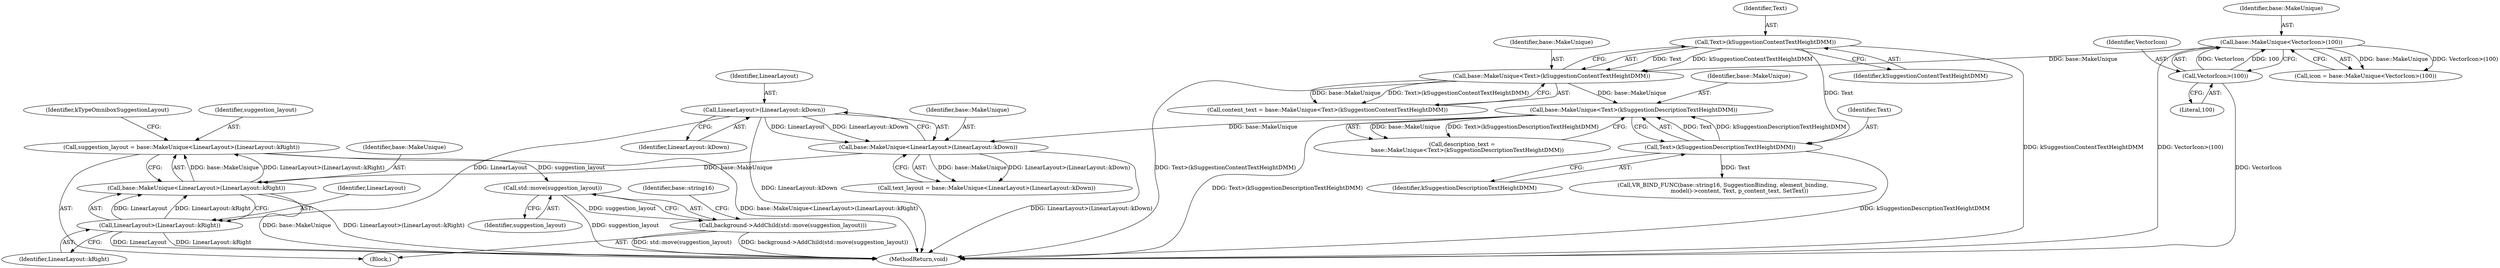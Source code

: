 digraph "0_Chrome_a79e1bbb765af34d446e42d34cd00a312b381113@API" {
"1000282" [label="(Call,std::move(suggestion_layout))"];
"1000234" [label="(Call,suggestion_layout = base::MakeUnique<LinearLayout>(LinearLayout::kRight))"];
"1000236" [label="(Call,base::MakeUnique<LinearLayout>(LinearLayout::kRight))"];
"1000211" [label="(Call,base::MakeUnique<LinearLayout>(LinearLayout::kDown))"];
"1000179" [label="(Call,base::MakeUnique<Text>(kSuggestionDescriptionTextHeightDMM))"];
"1000147" [label="(Call,base::MakeUnique<Text>(kSuggestionContentTextHeightDMM))"];
"1000109" [label="(Call,base::MakeUnique<VectorIcon>(100))"];
"1000111" [label="(Call,VectorIcon>(100))"];
"1000149" [label="(Call,Text>(kSuggestionContentTextHeightDMM))"];
"1000181" [label="(Call,Text>(kSuggestionDescriptionTextHeightDMM))"];
"1000213" [label="(Call,LinearLayout>(LinearLayout::kDown))"];
"1000238" [label="(Call,LinearLayout>(LinearLayout::kRight))"];
"1000281" [label="(Call,background->AddChild(std::move(suggestion_layout)))"];
"1000285" [label="(Call,VR_BIND_FUNC(base::string16, SuggestionBinding, element_binding,\n                   model()->content, Text, p_content_text, SetText))"];
"1000109" [label="(Call,base::MakeUnique<VectorIcon>(100))"];
"1000111" [label="(Call,VectorIcon>(100))"];
"1000283" [label="(Identifier,suggestion_layout)"];
"1000145" [label="(Call,content_text = base::MakeUnique<Text>(kSuggestionContentTextHeightDMM))"];
"1000182" [label="(Identifier,Text)"];
"1000179" [label="(Call,base::MakeUnique<Text>(kSuggestionDescriptionTextHeightDMM))"];
"1000235" [label="(Identifier,suggestion_layout)"];
"1000332" [label="(MethodReturn,void)"];
"1000151" [label="(Identifier,kSuggestionContentTextHeightDMM)"];
"1000237" [label="(Identifier,base::MakeUnique)"];
"1000242" [label="(Identifier,kTypeOmniboxSuggestionLayout)"];
"1000110" [label="(Identifier,base::MakeUnique)"];
"1000180" [label="(Identifier,base::MakeUnique)"];
"1000286" [label="(Identifier,base::string16)"];
"1000212" [label="(Identifier,base::MakeUnique)"];
"1000240" [label="(Identifier,LinearLayout::kRight)"];
"1000236" [label="(Call,base::MakeUnique<LinearLayout>(LinearLayout::kRight))"];
"1000213" [label="(Call,LinearLayout>(LinearLayout::kDown))"];
"1000113" [label="(Literal,100)"];
"1000147" [label="(Call,base::MakeUnique<Text>(kSuggestionContentTextHeightDMM))"];
"1000150" [label="(Identifier,Text)"];
"1000281" [label="(Call,background->AddChild(std::move(suggestion_layout)))"];
"1000211" [label="(Call,base::MakeUnique<LinearLayout>(LinearLayout::kDown))"];
"1000112" [label="(Identifier,VectorIcon)"];
"1000282" [label="(Call,std::move(suggestion_layout))"];
"1000149" [label="(Call,Text>(kSuggestionContentTextHeightDMM))"];
"1000238" [label="(Call,LinearLayout>(LinearLayout::kRight))"];
"1000239" [label="(Identifier,LinearLayout)"];
"1000183" [label="(Identifier,kSuggestionDescriptionTextHeightDMM)"];
"1000107" [label="(Call,icon = base::MakeUnique<VectorIcon>(100))"];
"1000214" [label="(Identifier,LinearLayout)"];
"1000181" [label="(Call,Text>(kSuggestionDescriptionTextHeightDMM))"];
"1000177" [label="(Call,description_text =\n      base::MakeUnique<Text>(kSuggestionDescriptionTextHeightDMM))"];
"1000234" [label="(Call,suggestion_layout = base::MakeUnique<LinearLayout>(LinearLayout::kRight))"];
"1000209" [label="(Call,text_layout = base::MakeUnique<LinearLayout>(LinearLayout::kDown))"];
"1000148" [label="(Identifier,base::MakeUnique)"];
"1000215" [label="(Identifier,LinearLayout::kDown)"];
"1000105" [label="(Block,)"];
"1000282" -> "1000281"  [label="AST: "];
"1000282" -> "1000283"  [label="CFG: "];
"1000283" -> "1000282"  [label="AST: "];
"1000281" -> "1000282"  [label="CFG: "];
"1000282" -> "1000332"  [label="DDG: suggestion_layout"];
"1000282" -> "1000281"  [label="DDG: suggestion_layout"];
"1000234" -> "1000282"  [label="DDG: suggestion_layout"];
"1000234" -> "1000105"  [label="AST: "];
"1000234" -> "1000236"  [label="CFG: "];
"1000235" -> "1000234"  [label="AST: "];
"1000236" -> "1000234"  [label="AST: "];
"1000242" -> "1000234"  [label="CFG: "];
"1000234" -> "1000332"  [label="DDG: base::MakeUnique<LinearLayout>(LinearLayout::kRight)"];
"1000236" -> "1000234"  [label="DDG: base::MakeUnique"];
"1000236" -> "1000234"  [label="DDG: LinearLayout>(LinearLayout::kRight)"];
"1000236" -> "1000238"  [label="CFG: "];
"1000237" -> "1000236"  [label="AST: "];
"1000238" -> "1000236"  [label="AST: "];
"1000236" -> "1000332"  [label="DDG: base::MakeUnique"];
"1000236" -> "1000332"  [label="DDG: LinearLayout>(LinearLayout::kRight)"];
"1000211" -> "1000236"  [label="DDG: base::MakeUnique"];
"1000238" -> "1000236"  [label="DDG: LinearLayout"];
"1000238" -> "1000236"  [label="DDG: LinearLayout::kRight"];
"1000211" -> "1000209"  [label="AST: "];
"1000211" -> "1000213"  [label="CFG: "];
"1000212" -> "1000211"  [label="AST: "];
"1000213" -> "1000211"  [label="AST: "];
"1000209" -> "1000211"  [label="CFG: "];
"1000211" -> "1000332"  [label="DDG: LinearLayout>(LinearLayout::kDown)"];
"1000211" -> "1000209"  [label="DDG: base::MakeUnique"];
"1000211" -> "1000209"  [label="DDG: LinearLayout>(LinearLayout::kDown)"];
"1000179" -> "1000211"  [label="DDG: base::MakeUnique"];
"1000213" -> "1000211"  [label="DDG: LinearLayout"];
"1000213" -> "1000211"  [label="DDG: LinearLayout::kDown"];
"1000179" -> "1000177"  [label="AST: "];
"1000179" -> "1000181"  [label="CFG: "];
"1000180" -> "1000179"  [label="AST: "];
"1000181" -> "1000179"  [label="AST: "];
"1000177" -> "1000179"  [label="CFG: "];
"1000179" -> "1000332"  [label="DDG: Text>(kSuggestionDescriptionTextHeightDMM)"];
"1000179" -> "1000177"  [label="DDG: base::MakeUnique"];
"1000179" -> "1000177"  [label="DDG: Text>(kSuggestionDescriptionTextHeightDMM)"];
"1000147" -> "1000179"  [label="DDG: base::MakeUnique"];
"1000181" -> "1000179"  [label="DDG: Text"];
"1000181" -> "1000179"  [label="DDG: kSuggestionDescriptionTextHeightDMM"];
"1000147" -> "1000145"  [label="AST: "];
"1000147" -> "1000149"  [label="CFG: "];
"1000148" -> "1000147"  [label="AST: "];
"1000149" -> "1000147"  [label="AST: "];
"1000145" -> "1000147"  [label="CFG: "];
"1000147" -> "1000332"  [label="DDG: Text>(kSuggestionContentTextHeightDMM)"];
"1000147" -> "1000145"  [label="DDG: base::MakeUnique"];
"1000147" -> "1000145"  [label="DDG: Text>(kSuggestionContentTextHeightDMM)"];
"1000109" -> "1000147"  [label="DDG: base::MakeUnique"];
"1000149" -> "1000147"  [label="DDG: Text"];
"1000149" -> "1000147"  [label="DDG: kSuggestionContentTextHeightDMM"];
"1000109" -> "1000107"  [label="AST: "];
"1000109" -> "1000111"  [label="CFG: "];
"1000110" -> "1000109"  [label="AST: "];
"1000111" -> "1000109"  [label="AST: "];
"1000107" -> "1000109"  [label="CFG: "];
"1000109" -> "1000332"  [label="DDG: VectorIcon>(100)"];
"1000109" -> "1000107"  [label="DDG: base::MakeUnique"];
"1000109" -> "1000107"  [label="DDG: VectorIcon>(100)"];
"1000111" -> "1000109"  [label="DDG: VectorIcon"];
"1000111" -> "1000109"  [label="DDG: 100"];
"1000111" -> "1000113"  [label="CFG: "];
"1000112" -> "1000111"  [label="AST: "];
"1000113" -> "1000111"  [label="AST: "];
"1000111" -> "1000332"  [label="DDG: VectorIcon"];
"1000149" -> "1000151"  [label="CFG: "];
"1000150" -> "1000149"  [label="AST: "];
"1000151" -> "1000149"  [label="AST: "];
"1000149" -> "1000332"  [label="DDG: kSuggestionContentTextHeightDMM"];
"1000149" -> "1000181"  [label="DDG: Text"];
"1000181" -> "1000183"  [label="CFG: "];
"1000182" -> "1000181"  [label="AST: "];
"1000183" -> "1000181"  [label="AST: "];
"1000181" -> "1000332"  [label="DDG: kSuggestionDescriptionTextHeightDMM"];
"1000181" -> "1000285"  [label="DDG: Text"];
"1000213" -> "1000215"  [label="CFG: "];
"1000214" -> "1000213"  [label="AST: "];
"1000215" -> "1000213"  [label="AST: "];
"1000213" -> "1000332"  [label="DDG: LinearLayout::kDown"];
"1000213" -> "1000238"  [label="DDG: LinearLayout"];
"1000238" -> "1000240"  [label="CFG: "];
"1000239" -> "1000238"  [label="AST: "];
"1000240" -> "1000238"  [label="AST: "];
"1000238" -> "1000332"  [label="DDG: LinearLayout"];
"1000238" -> "1000332"  [label="DDG: LinearLayout::kRight"];
"1000281" -> "1000105"  [label="AST: "];
"1000286" -> "1000281"  [label="CFG: "];
"1000281" -> "1000332"  [label="DDG: std::move(suggestion_layout)"];
"1000281" -> "1000332"  [label="DDG: background->AddChild(std::move(suggestion_layout))"];
}
